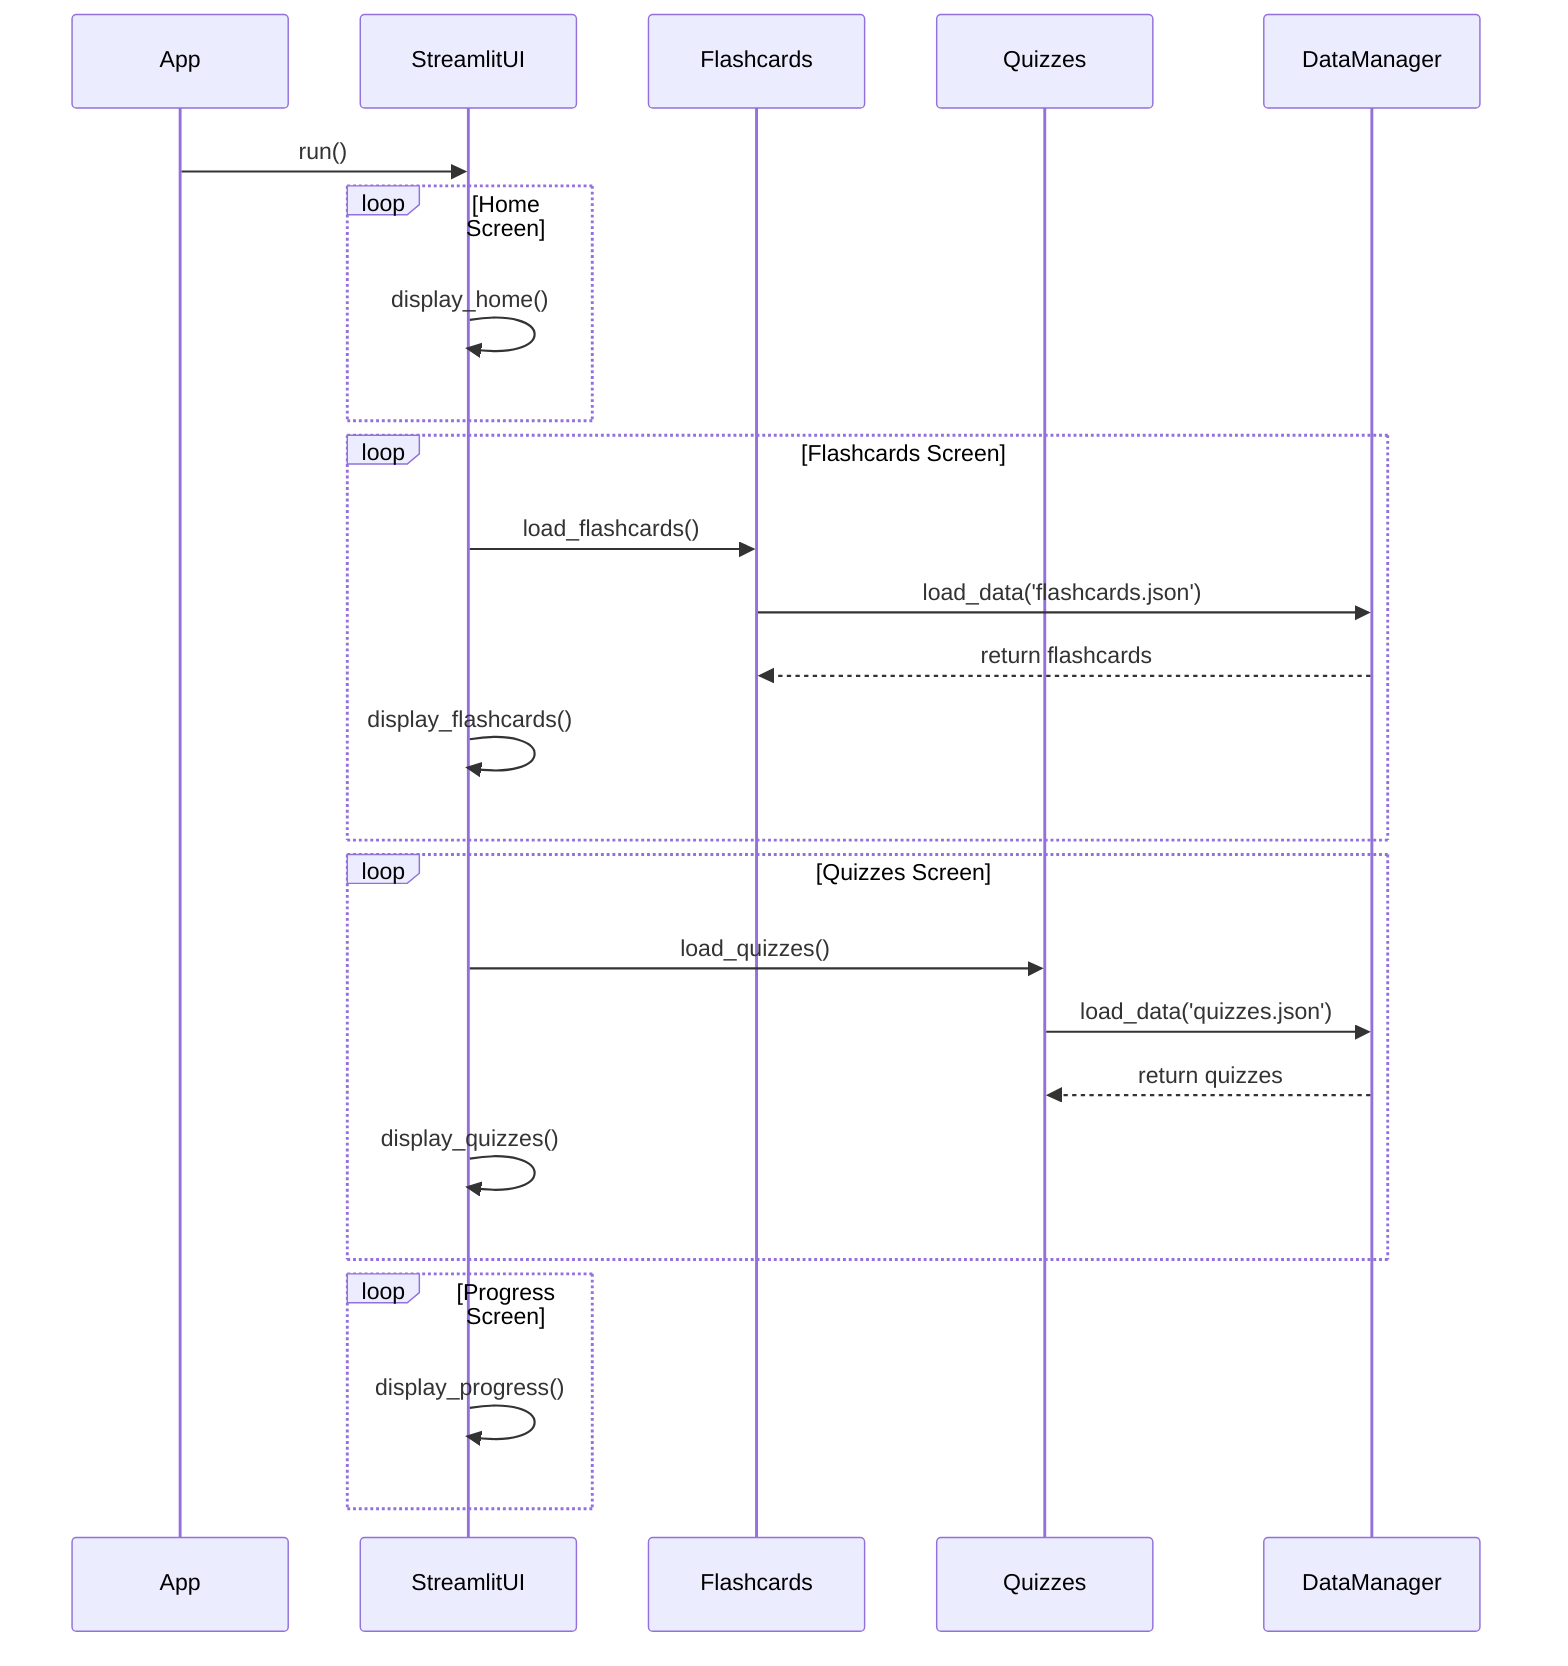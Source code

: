 sequenceDiagram
    participant A as App
    participant UI as StreamlitUI
    participant F as Flashcards
    participant Q as Quizzes
    participant DM as DataManager
    A->>UI: run()
    loop Home Screen
        UI->>UI: display_home()
    end
    loop Flashcards Screen
        UI->>F: load_flashcards()
        F->>DM: load_data('flashcards.json')
        DM-->>F: return flashcards
        UI->>UI: display_flashcards()
    end
    loop Quizzes Screen
        UI->>Q: load_quizzes()
        Q->>DM: load_data('quizzes.json')
        DM-->>Q: return quizzes
        UI->>UI: display_quizzes()
    end
    loop Progress Screen
        UI->>UI: display_progress()
    end